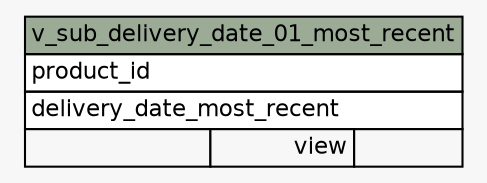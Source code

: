 // dot 2.2.1 on Windows 10 10.0
// SchemaSpy rev 590
digraph "v_sub_delivery_date_01_most_recent" {
  graph [
    rankdir="RL"
    bgcolor="#f7f7f7"
    nodesep="0.18"
    ranksep="0.46"
    fontname="Helvetica"
    fontsize="11"
  ];
  node [
    fontname="Helvetica"
    fontsize="11"
    shape="plaintext"
  ];
  edge [
    arrowsize="0.8"
  ];
  "v_sub_delivery_date_01_most_recent" [
    label=<
    <TABLE BORDER="0" CELLBORDER="1" CELLSPACING="0" BGCOLOR="#ffffff">
      <TR><TD COLSPAN="3" BGCOLOR="#9bab96" ALIGN="CENTER">v_sub_delivery_date_01_most_recent</TD></TR>
      <TR><TD PORT="product_id" COLSPAN="3" ALIGN="LEFT">product_id</TD></TR>
      <TR><TD PORT="delivery_date_most_recent" COLSPAN="3" ALIGN="LEFT">delivery_date_most_recent</TD></TR>
      <TR><TD ALIGN="LEFT" BGCOLOR="#f7f7f7">  </TD><TD ALIGN="RIGHT" BGCOLOR="#f7f7f7">view</TD><TD ALIGN="RIGHT" BGCOLOR="#f7f7f7">  </TD></TR>
    </TABLE>>
    URL="tables/v_sub_delivery_date_01_most_recent.html"
    tooltip="v_sub_delivery_date_01_most_recent"
  ];
}
